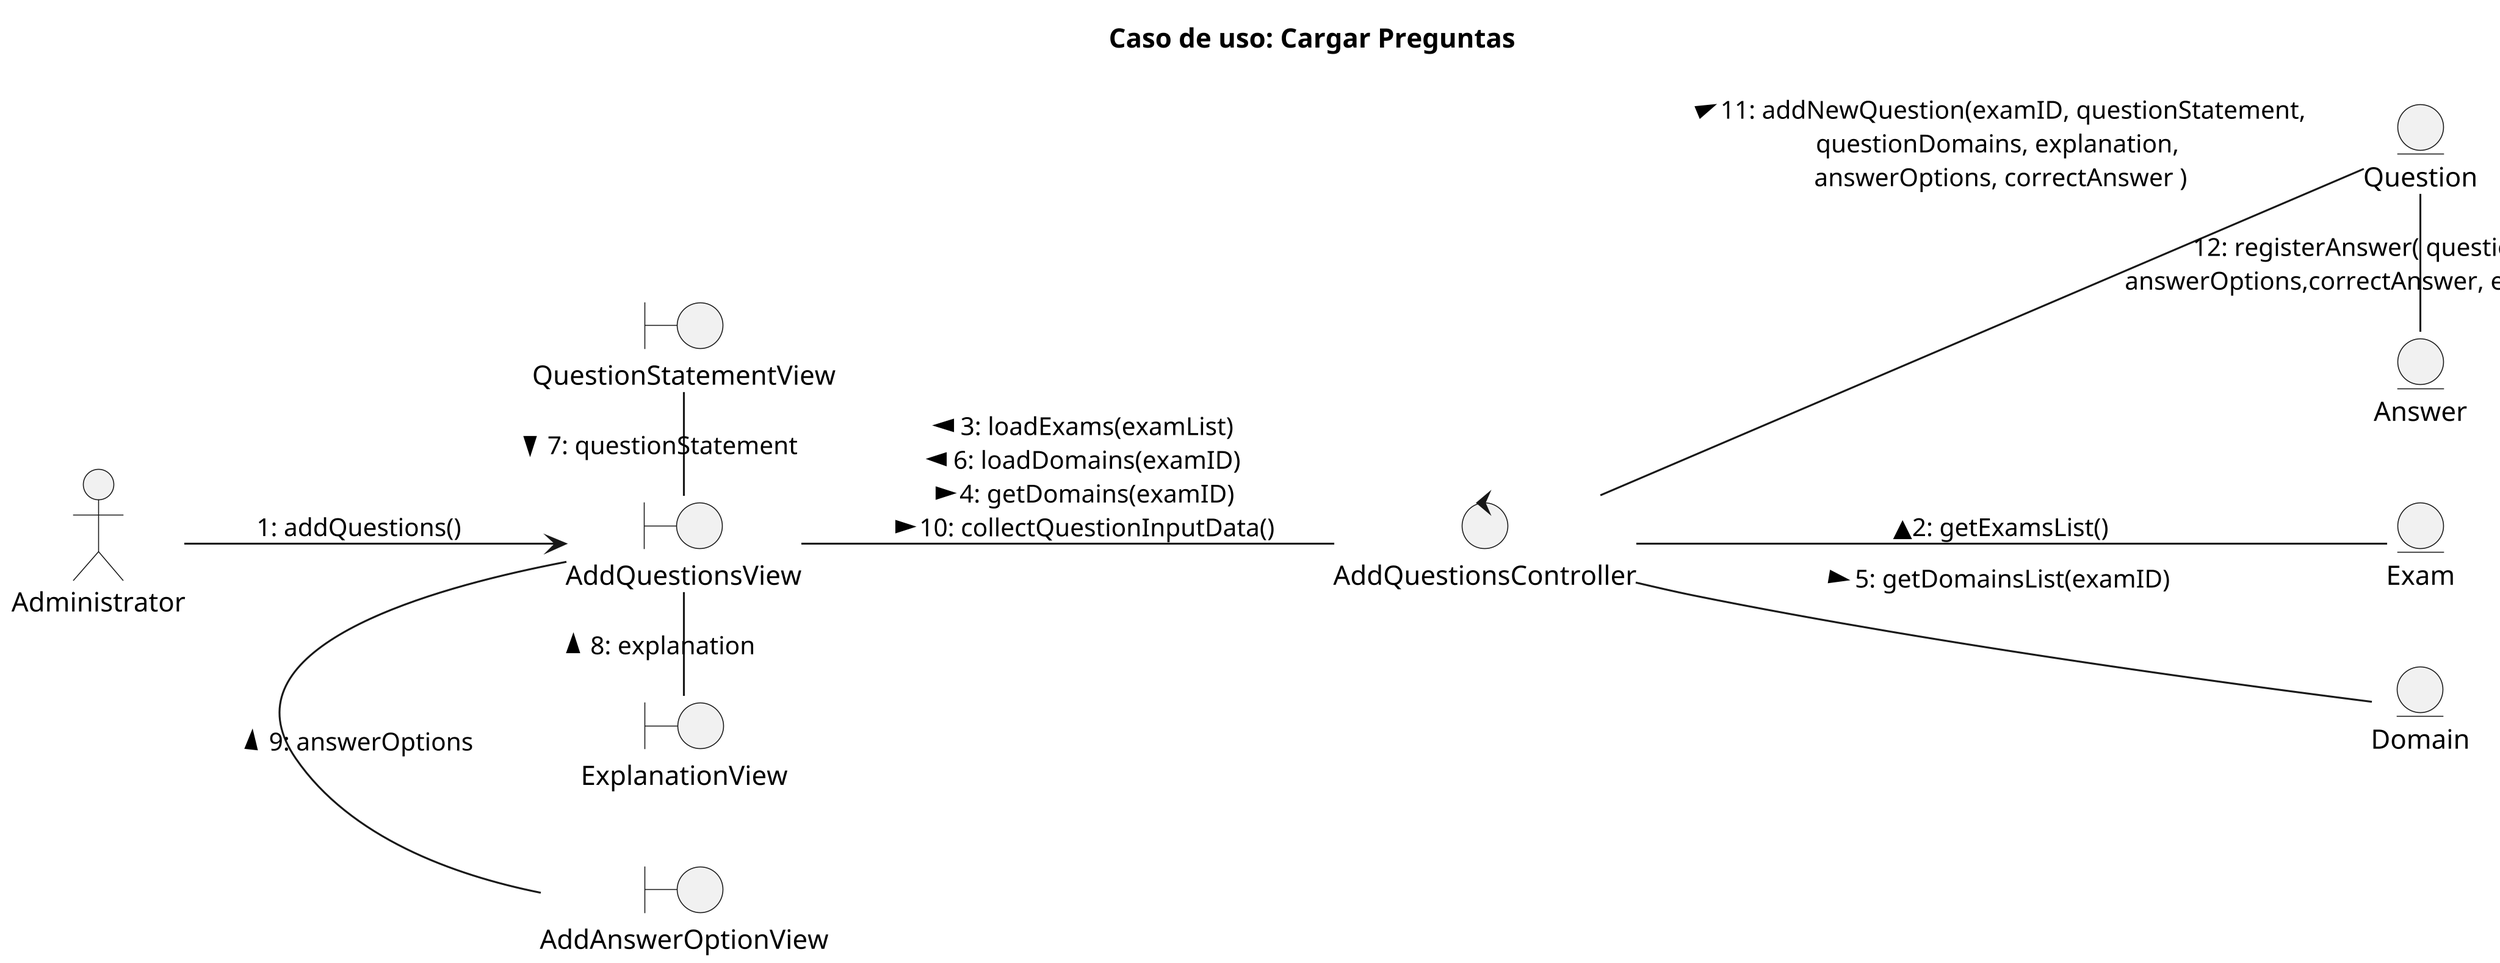@startuml "Diagrama de colaboracion"

title "Caso de uso: Cargar Preguntas"

left to right direction

skinparam Dpi 300

actor "Administrator" as ad
boundary "AddQuestionsView" as AQV
boundary "QuestionStatementView" as QSV
boundary "AddAnswerOptionView" as AAOV
boundary "ExplanationView" as EV
control "AddQuestionsController" as CAQC
entity "Exam" as ex
entity "Question" as que
entity "Answer" as ans
entity "Domain" as dom


ad-->AQV : 1: addQuestions()
AQV-Left-QSV : 7: questionStatement <
AQV-AAOV : 9: answerOptions <
AQV-EV : 8: explanation <
AQV--CAQC : 3: loadExams(examList) <\n6: loadDomains(examID) <\n4: getDomains(examID) >\n10: collectQuestionInputData() >
CAQC--ex : ▲2: getExamsList() 
CAQC--dom : 5: getDomainsList(examID) >
CAQC--que :11: addNewQuestion(examID, questionStatement, >\nquestionDomains, explanation, \nanswerOptions, correctAnswer )
que-ans : 12: registerAnswer( questionID, \nanswerOptions,correctAnswer, explanation)

@enduml